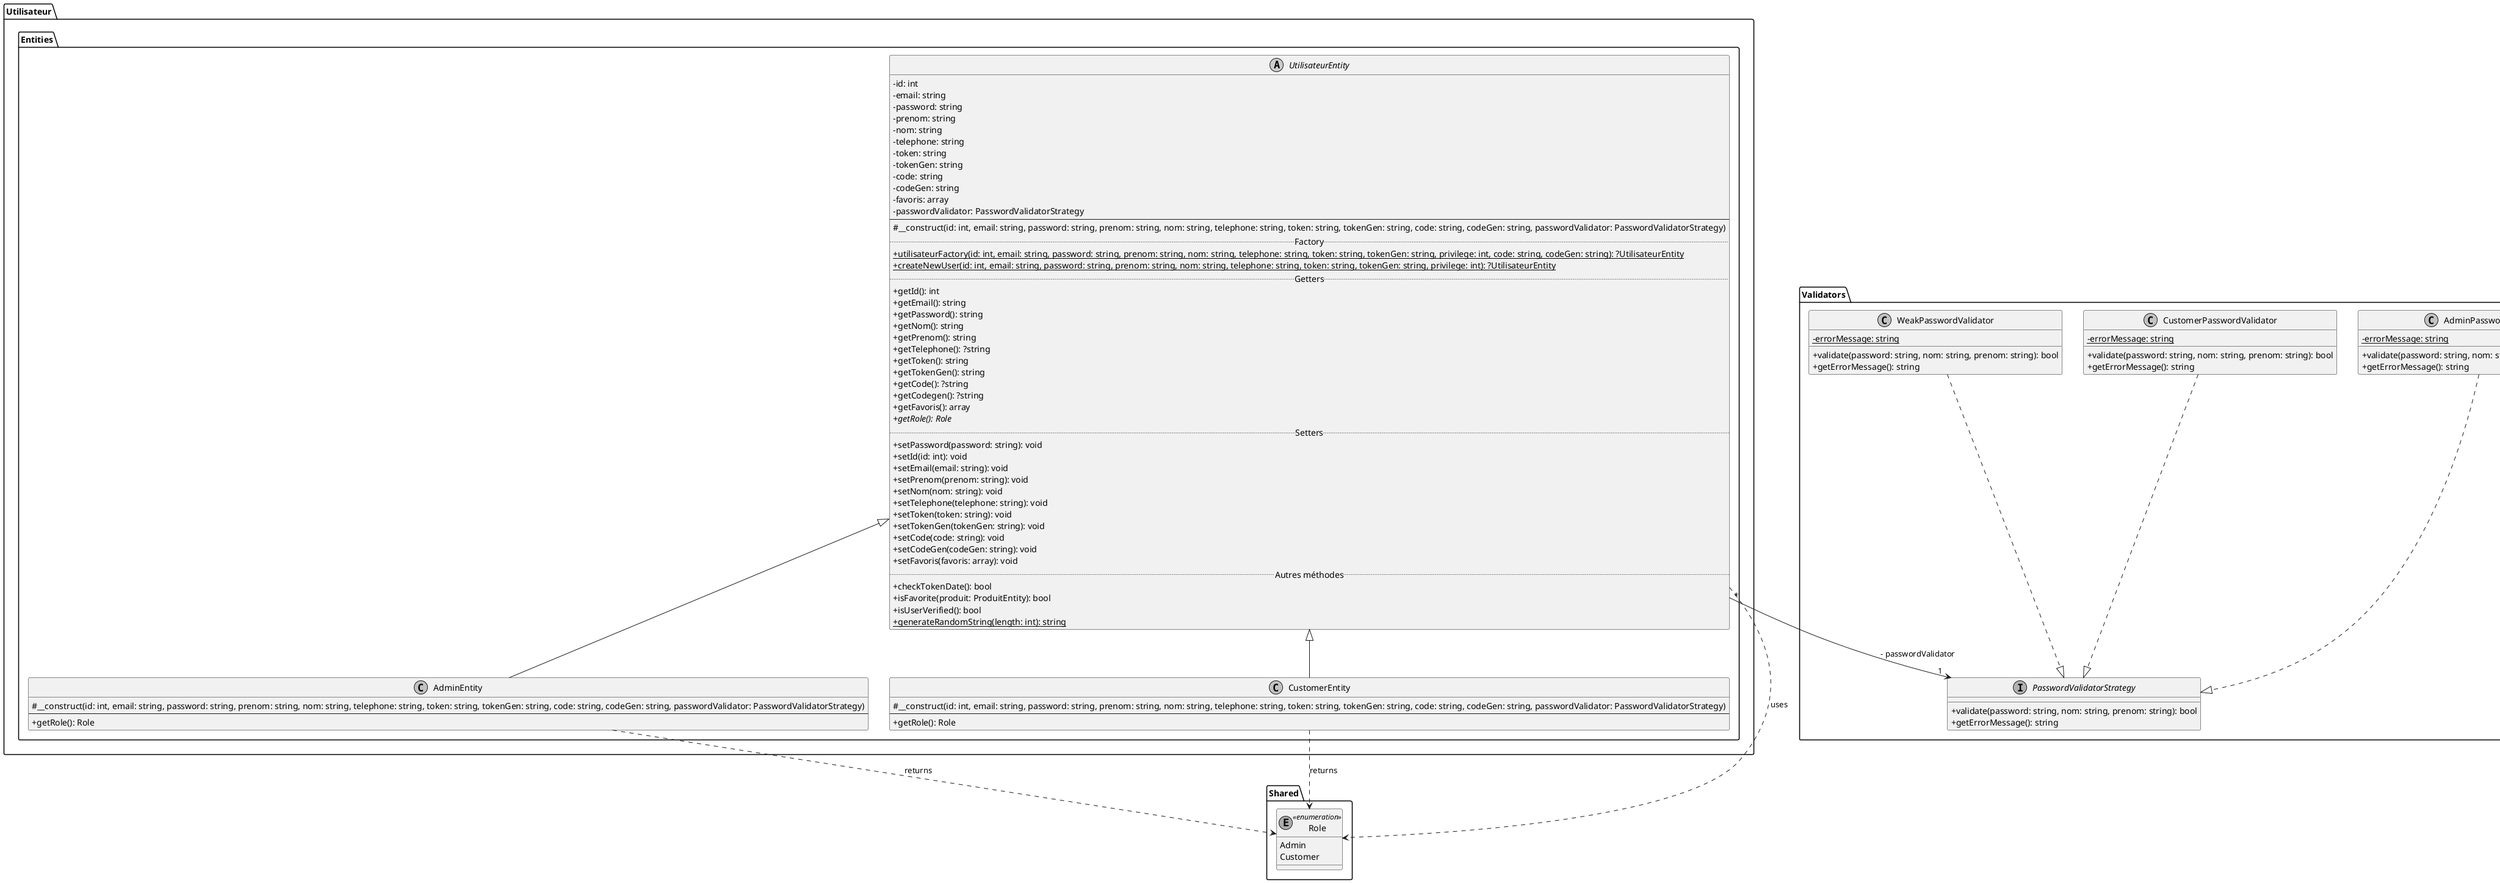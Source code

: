 @startuml

skinparam classAttributeIconSize 0
skinparam monochrome true

package "Shared" {
    enum Role <<enumeration>> {
        Admin
        Customer
    }
}

package "Utilisateur.Entities" {
    abstract class UtilisateurEntity {
        - id: int
        - email: string
        - password: string
        - prenom: string
        - nom: string
        - telephone: string
        - token: string
        - tokenGen: string
        - code: string
        - codeGen: string
        - favoris: array
        - passwordValidator: PasswordValidatorStrategy
        --
        # __construct(id: int, email: string, password: string, prenom: string, nom: string, telephone: string, token: string, tokenGen: string, code: string, codeGen: string, passwordValidator: PasswordValidatorStrategy)
        .. Factory ..
        + {static} utilisateurFactory(id: int, email: string, password: string, prenom: string, nom: string, telephone: string, token: string, tokenGen: string, privilege: int, code: string, codeGen: string): ?UtilisateurEntity
        + {static} createNewUser(id: int, email: string, password: string, prenom: string, nom: string, telephone: string, token: string, tokenGen: string, privilege: int): ?UtilisateurEntity
        .. Getters ..
        + getId(): int
        + getEmail(): string
        + getPassword(): string
        + getNom(): string
        + getPrenom(): string
        + getTelephone(): ?string
        + getToken(): string
        + getTokenGen(): string
        + getCode(): ?string
        + getCodegen(): ?string
        + getFavoris(): array
        + {abstract} getRole(): Role
        .. Setters ..
        + setPassword(password: string): void
        + setId(id: int): void
        + setEmail(email: string): void
        + setPrenom(prenom: string): void
        + setNom(nom: string): void
        + setTelephone(telephone: string): void
        + setToken(token: string): void
        + setTokenGen(tokenGen: string): void
        + setCode(code: string): void
        + setCodeGen(codeGen: string): void
        + setFavoris(favoris: array): void
        .. Autres méthodes ..
        + checkTokenDate(): bool
        + isFavorite(produit: ProduitEntity): bool
        + isUserVerified(): bool
        + {static} generateRandomString(length: int): string
    }

    class AdminEntity {
        # __construct(id: int, email: string, password: string, prenom: string, nom: string, telephone: string, token: string, tokenGen: string, code: string, codeGen: string, passwordValidator: PasswordValidatorStrategy)
        --
        + getRole(): Role
    }

    class CustomerEntity {
        # __construct(id: int, email: string, password: string, prenom: string, nom: string, telephone: string, token: string, tokenGen: string, code: string, codeGen: string, passwordValidator: PasswordValidatorStrategy)
        --
        + getRole(): Role
    }

    UtilisateurEntity <|-- AdminEntity
    UtilisateurEntity <|-- CustomerEntity
}

package "Validators" {
    interface PasswordValidatorStrategy {
        + validate(password: string, nom: string, prenom: string): bool
        + getErrorMessage(): string
    }

    class AdminPasswordValidator {
        - {static} errorMessage: string
        + validate(password: string, nom: string, prenom: string): bool
        + getErrorMessage(): string
    }

    class CustomerPasswordValidator {
        - {static} errorMessage: string
        + validate(password: string, nom: string, prenom: string): bool
        + getErrorMessage(): string
    }

    class WeakPasswordValidator {
        - {static} errorMessage: string
        + validate(password: string, nom: string, prenom: string): bool
        + getErrorMessage(): string
    }
}

UtilisateurEntity ..> Role : uses
AdminEntity ..> Role : returns
CustomerEntity ..> Role : returns

' Implémentation de l'interface
AdminPasswordValidator ..|> PasswordValidatorStrategy
CustomerPasswordValidator ..|> PasswordValidatorStrategy
WeakPasswordValidator ..|> PasswordValidatorStrategy

' Association avec PasswordValidatorStrategy
UtilisateurEntity "*" --> "1" PasswordValidatorStrategy : - passwordValidator

@enduml
